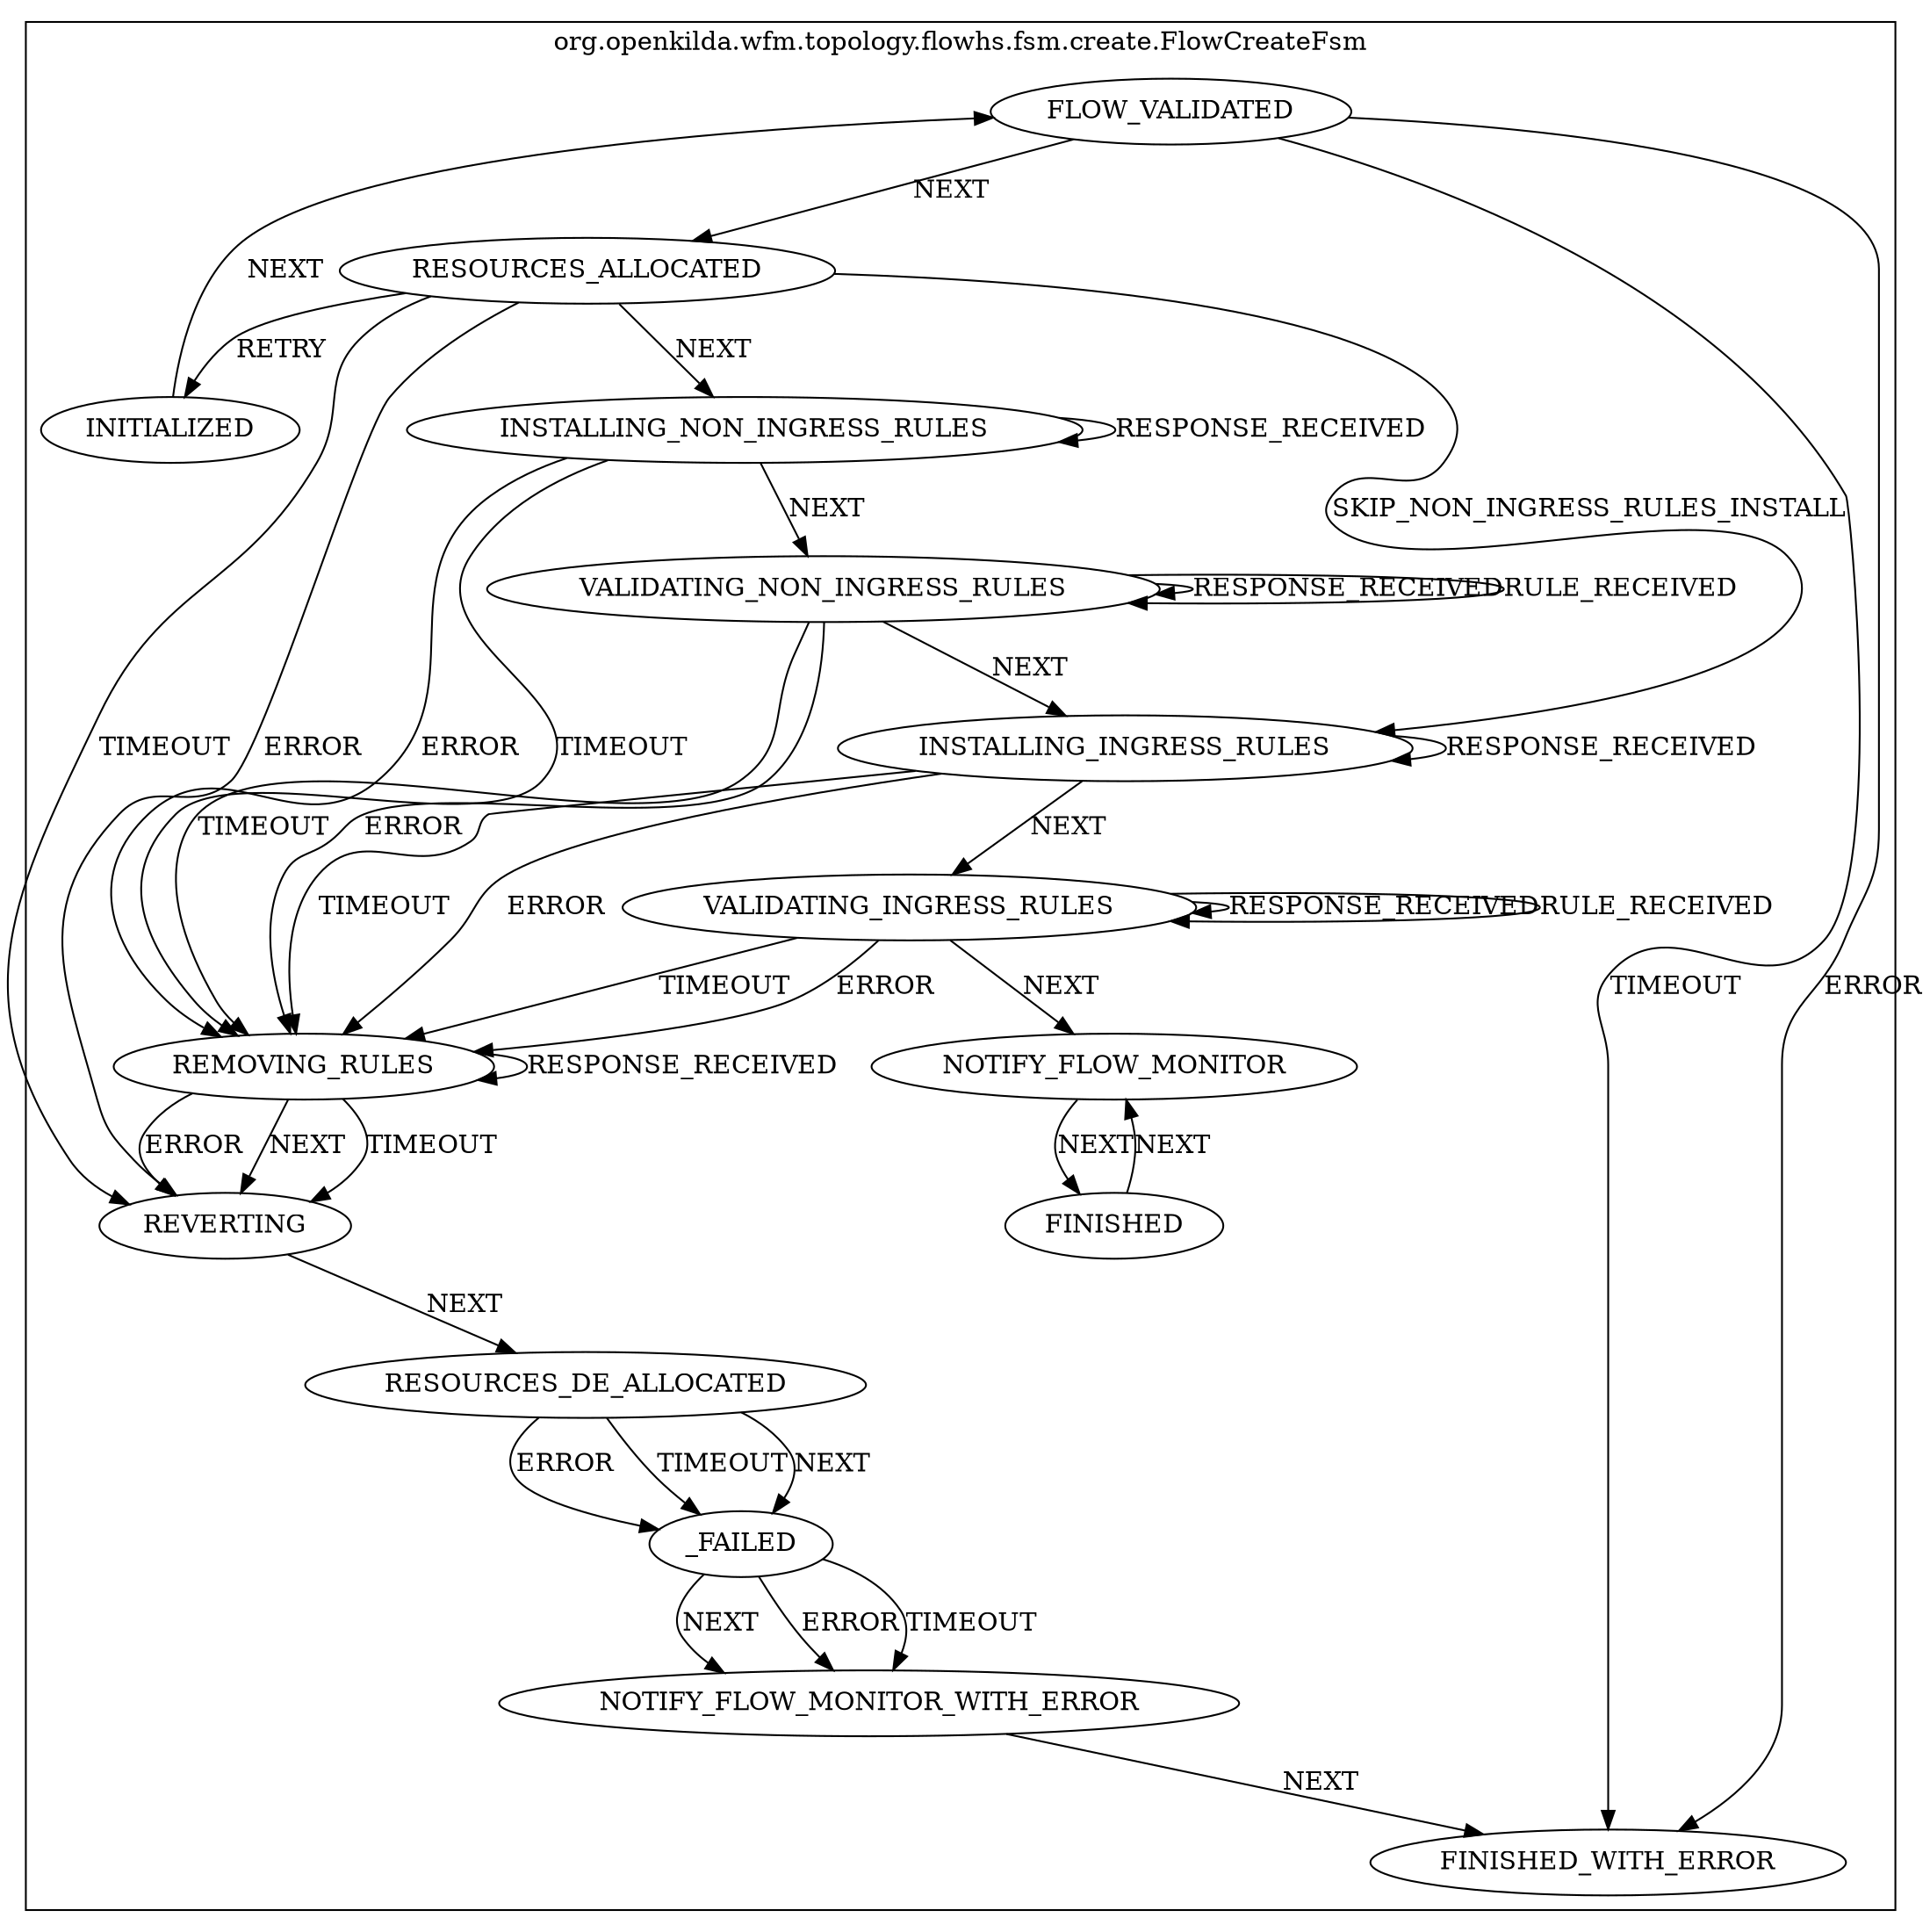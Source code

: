 digraph {
compound=true;
subgraph cluster_StateMachine {
label="org.openkilda.wfm.topology.flowhs.fsm.create.FlowCreateFsm";
RESOURCES_DE_ALLOCATED [label="RESOURCES_DE_ALLOCATED"];
RESOURCES_ALLOCATED [label="RESOURCES_ALLOCATED"];
INITIALIZED [label="INITIALIZED"];
VALIDATING_NON_INGRESS_RULES [label="VALIDATING_NON_INGRESS_RULES"];
_FAILED [label="_FAILED"];
VALIDATING_INGRESS_RULES [label="VALIDATING_INGRESS_RULES"];
FINISHED [label="FINISHED"];
REVERTING [label="REVERTING"];
FLOW_VALIDATED [label="FLOW_VALIDATED"];
INSTALLING_INGRESS_RULES [label="INSTALLING_INGRESS_RULES"];
FINISHED_WITH_ERROR [label="FINISHED_WITH_ERROR"];
INSTALLING_NON_INGRESS_RULES [label="INSTALLING_NON_INGRESS_RULES"];
REMOVING_RULES [label="REMOVING_RULES"];
NOTIFY_FLOW_MONITOR [label="NOTIFY_FLOW_MONITOR"];
NOTIFY_FLOW_MONITOR_WITH_ERROR [label="NOTIFY_FLOW_MONITOR_WITH_ERROR"];

RESOURCES_DE_ALLOCATED -> _FAILED [ label="ERROR"];
RESOURCES_DE_ALLOCATED -> _FAILED [ label="TIMEOUT"];
RESOURCES_DE_ALLOCATED -> _FAILED [ label="NEXT"];
RESOURCES_ALLOCATED -> INITIALIZED [ label="RETRY"];
RESOURCES_ALLOCATED -> INSTALLING_INGRESS_RULES [ label="SKIP_NON_INGRESS_RULES_INSTALL"];
RESOURCES_ALLOCATED -> INSTALLING_NON_INGRESS_RULES [ label="NEXT"];
RESOURCES_ALLOCATED -> REVERTING [ label="TIMEOUT"];
RESOURCES_ALLOCATED -> REVERTING [ label="ERROR"];
INITIALIZED -> FLOW_VALIDATED [ label="NEXT"];
VALIDATING_NON_INGRESS_RULES -> VALIDATING_NON_INGRESS_RULES [ label="RESPONSE_RECEIVED"];
VALIDATING_NON_INGRESS_RULES -> VALIDATING_NON_INGRESS_RULES [ label="RULE_RECEIVED"];
VALIDATING_NON_INGRESS_RULES -> INSTALLING_INGRESS_RULES [ label="NEXT"];
VALIDATING_NON_INGRESS_RULES -> REMOVING_RULES [ label="TIMEOUT"];
VALIDATING_NON_INGRESS_RULES -> REMOVING_RULES [ label="ERROR"];
_FAILED -> NOTIFY_FLOW_MONITOR_WITH_ERROR [ label="NEXT"];
_FAILED -> NOTIFY_FLOW_MONITOR_WITH_ERROR [ label="ERROR"];
_FAILED -> NOTIFY_FLOW_MONITOR_WITH_ERROR [ label="TIMEOUT"];
NOTIFY_FLOW_MONITOR_WITH_ERROR -> FINISHED_WITH_ERROR [ label="NEXT"];
VALIDATING_INGRESS_RULES -> VALIDATING_INGRESS_RULES [ label="RESPONSE_RECEIVED"];
VALIDATING_INGRESS_RULES -> VALIDATING_INGRESS_RULES [ label="RULE_RECEIVED"];
VALIDATING_INGRESS_RULES -> NOTIFY_FLOW_MONITOR [ label="NEXT"];
NOTIFY_FLOW_MONITOR -> FINISHED [ label="NEXT"];
FINISHED -> NOTIFY_FLOW_MONITOR [ label="NEXT"];
VALIDATING_INGRESS_RULES -> REMOVING_RULES [ label="TIMEOUT"];
VALIDATING_INGRESS_RULES -> REMOVING_RULES [ label="ERROR"];
REVERTING -> RESOURCES_DE_ALLOCATED [ label="NEXT"];
FLOW_VALIDATED -> RESOURCES_ALLOCATED [ label="NEXT"];
FLOW_VALIDATED -> FINISHED_WITH_ERROR [ label="TIMEOUT"];
FLOW_VALIDATED -> FINISHED_WITH_ERROR [ label="ERROR"];
INSTALLING_INGRESS_RULES -> INSTALLING_INGRESS_RULES [ label="RESPONSE_RECEIVED"];
INSTALLING_INGRESS_RULES -> VALIDATING_INGRESS_RULES [ label="NEXT"];
INSTALLING_INGRESS_RULES -> REMOVING_RULES [ label="TIMEOUT"];
INSTALLING_INGRESS_RULES -> REMOVING_RULES [ label="ERROR"];
INSTALLING_NON_INGRESS_RULES -> INSTALLING_NON_INGRESS_RULES [ label="RESPONSE_RECEIVED"];
INSTALLING_NON_INGRESS_RULES -> VALIDATING_NON_INGRESS_RULES [ label="NEXT"];
INSTALLING_NON_INGRESS_RULES -> REMOVING_RULES [ label="TIMEOUT"];
INSTALLING_NON_INGRESS_RULES -> REMOVING_RULES [ label="ERROR"];
REMOVING_RULES -> REMOVING_RULES [ label="RESPONSE_RECEIVED"];
REMOVING_RULES -> REVERTING [ label="TIMEOUT"];
REMOVING_RULES -> REVERTING [ label="ERROR"];
REMOVING_RULES -> REVERTING [ label="NEXT"];}}
